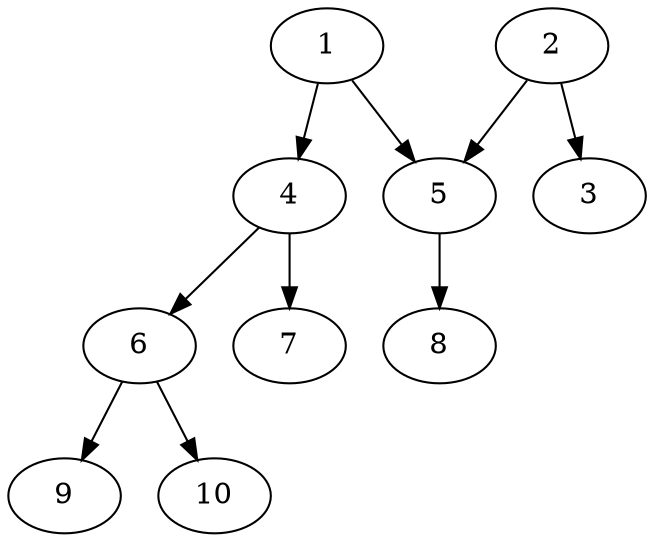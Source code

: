 // DAG automatically generated by daggen at Thu Oct  3 13:58:05 2019
// ./daggen --dot -n 10 --ccr 0.3 --fat 0.5 --regular 0.9 --density 0.6 --mindata 5242880 --maxdata 52428800 
digraph G {
  1 [size="138656427", alpha="0.09", expect_size="41596928"] 
  1 -> 4 [size ="41596928"]
  1 -> 5 [size ="41596928"]
  2 [size="66986667", alpha="0.10", expect_size="20096000"] 
  2 -> 3 [size ="20096000"]
  2 -> 5 [size ="20096000"]
  3 [size="141380267", alpha="0.16", expect_size="42414080"] 
  4 [size="78284800", alpha="0.12", expect_size="23485440"] 
  4 -> 6 [size ="23485440"]
  4 -> 7 [size ="23485440"]
  5 [size="22381227", alpha="0.16", expect_size="6714368"] 
  5 -> 8 [size ="6714368"]
  6 [size="133140480", alpha="0.03", expect_size="39942144"] 
  6 -> 9 [size ="39942144"]
  6 -> 10 [size ="39942144"]
  7 [size="67256320", alpha="0.18", expect_size="20176896"] 
  8 [size="111274667", alpha="0.12", expect_size="33382400"] 
  9 [size="141707947", alpha="0.15", expect_size="42512384"] 
  10 [size="148462933", alpha="0.10", expect_size="44538880"] 
}
